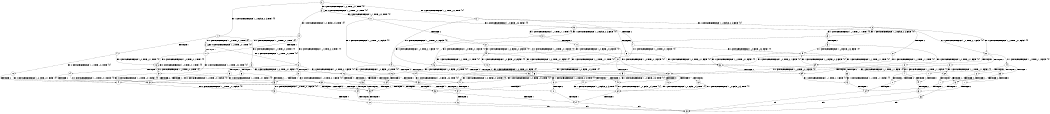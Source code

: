 digraph BCG {
size = "7, 10.5";
center = TRUE;
node [shape = circle];
0 [peripheries = 2];
0 -> 1 [label = "EX !1 !ATOMIC_EXCH_BRANCH (1, +0, FALSE, +0, 3, TRUE) !{0}"];
0 -> 2 [label = "EX !2 !ATOMIC_EXCH_BRANCH (1, +1, TRUE, +0, 2, TRUE) !{0}"];
0 -> 3 [label = "EX !0 !ATOMIC_EXCH_BRANCH (1, +0, TRUE, +0, 1, TRUE) !{0}"];
1 -> 4 [label = "TERMINATE !1"];
1 -> 5 [label = "EX !2 !ATOMIC_EXCH_BRANCH (1, +1, TRUE, +0, 2, TRUE) !{0}"];
1 -> 6 [label = "EX !0 !ATOMIC_EXCH_BRANCH (1, +0, TRUE, +0, 1, TRUE) !{0}"];
2 -> 7 [label = "TERMINATE !2"];
2 -> 8 [label = "EX !1 !ATOMIC_EXCH_BRANCH (1, +0, FALSE, +0, 3, FALSE) !{0}"];
2 -> 9 [label = "EX !0 !ATOMIC_EXCH_BRANCH (1, +0, TRUE, +0, 1, FALSE) !{0}"];
3 -> 10 [label = "EX !1 !ATOMIC_EXCH_BRANCH (1, +0, FALSE, +0, 3, TRUE) !{0}"];
3 -> 11 [label = "EX !2 !ATOMIC_EXCH_BRANCH (1, +1, TRUE, +0, 2, TRUE) !{0}"];
3 -> 3 [label = "EX !0 !ATOMIC_EXCH_BRANCH (1, +0, TRUE, +0, 1, TRUE) !{0}"];
4 -> 12 [label = "EX !2 !ATOMIC_EXCH_BRANCH (1, +1, TRUE, +0, 2, TRUE) !{0}"];
4 -> 13 [label = "EX !0 !ATOMIC_EXCH_BRANCH (1, +0, TRUE, +0, 1, TRUE) !{0}"];
5 -> 14 [label = "TERMINATE !1"];
5 -> 15 [label = "TERMINATE !2"];
5 -> 16 [label = "EX !0 !ATOMIC_EXCH_BRANCH (1, +0, TRUE, +0, 1, FALSE) !{0}"];
6 -> 17 [label = "TERMINATE !1"];
6 -> 18 [label = "EX !2 !ATOMIC_EXCH_BRANCH (1, +1, TRUE, +0, 2, TRUE) !{0}"];
6 -> 6 [label = "EX !0 !ATOMIC_EXCH_BRANCH (1, +0, TRUE, +0, 1, TRUE) !{0}"];
7 -> 19 [label = "EX !1 !ATOMIC_EXCH_BRANCH (1, +0, FALSE, +0, 3, FALSE) !{0}"];
7 -> 20 [label = "EX !0 !ATOMIC_EXCH_BRANCH (1, +0, TRUE, +0, 1, FALSE) !{0}"];
8 -> 21 [label = "TERMINATE !2"];
8 -> 22 [label = "EX !0 !ATOMIC_EXCH_BRANCH (1, +0, TRUE, +0, 1, FALSE) !{0}"];
8 -> 23 [label = "EX !1 !ATOMIC_EXCH_BRANCH (1, +1, TRUE, +1, 1, TRUE) !{0}"];
9 -> 24 [label = "TERMINATE !2"];
9 -> 25 [label = "TERMINATE !0"];
9 -> 26 [label = "EX !1 !ATOMIC_EXCH_BRANCH (1, +0, FALSE, +0, 3, TRUE) !{0}"];
10 -> 17 [label = "TERMINATE !1"];
10 -> 18 [label = "EX !2 !ATOMIC_EXCH_BRANCH (1, +1, TRUE, +0, 2, TRUE) !{0}"];
10 -> 6 [label = "EX !0 !ATOMIC_EXCH_BRANCH (1, +0, TRUE, +0, 1, TRUE) !{0}"];
11 -> 27 [label = "TERMINATE !2"];
11 -> 28 [label = "EX !1 !ATOMIC_EXCH_BRANCH (1, +0, FALSE, +0, 3, FALSE) !{0}"];
11 -> 9 [label = "EX !0 !ATOMIC_EXCH_BRANCH (1, +0, TRUE, +0, 1, FALSE) !{0}"];
12 -> 29 [label = "TERMINATE !2"];
12 -> 30 [label = "EX !0 !ATOMIC_EXCH_BRANCH (1, +0, TRUE, +0, 1, FALSE) !{0}"];
13 -> 31 [label = "EX !2 !ATOMIC_EXCH_BRANCH (1, +1, TRUE, +0, 2, TRUE) !{0}"];
13 -> 13 [label = "EX !0 !ATOMIC_EXCH_BRANCH (1, +0, TRUE, +0, 1, TRUE) !{0}"];
14 -> 29 [label = "TERMINATE !2"];
14 -> 30 [label = "EX !0 !ATOMIC_EXCH_BRANCH (1, +0, TRUE, +0, 1, FALSE) !{0}"];
15 -> 29 [label = "TERMINATE !1"];
15 -> 32 [label = "EX !0 !ATOMIC_EXCH_BRANCH (1, +0, TRUE, +0, 1, FALSE) !{0}"];
16 -> 33 [label = "TERMINATE !1"];
16 -> 34 [label = "TERMINATE !2"];
16 -> 35 [label = "TERMINATE !0"];
17 -> 31 [label = "EX !2 !ATOMIC_EXCH_BRANCH (1, +1, TRUE, +0, 2, TRUE) !{0}"];
17 -> 13 [label = "EX !0 !ATOMIC_EXCH_BRANCH (1, +0, TRUE, +0, 1, TRUE) !{0}"];
18 -> 36 [label = "TERMINATE !1"];
18 -> 37 [label = "TERMINATE !2"];
18 -> 16 [label = "EX !0 !ATOMIC_EXCH_BRANCH (1, +0, TRUE, +0, 1, FALSE) !{0}"];
19 -> 38 [label = "EX !0 !ATOMIC_EXCH_BRANCH (1, +0, TRUE, +0, 1, FALSE) !{0}"];
19 -> 39 [label = "EX !1 !ATOMIC_EXCH_BRANCH (1, +1, TRUE, +1, 1, TRUE) !{0}"];
20 -> 40 [label = "TERMINATE !0"];
20 -> 41 [label = "EX !1 !ATOMIC_EXCH_BRANCH (1, +0, FALSE, +0, 3, TRUE) !{0}"];
21 -> 38 [label = "EX !0 !ATOMIC_EXCH_BRANCH (1, +0, TRUE, +0, 1, FALSE) !{0}"];
21 -> 39 [label = "EX !1 !ATOMIC_EXCH_BRANCH (1, +1, TRUE, +1, 1, TRUE) !{0}"];
22 -> 42 [label = "TERMINATE !2"];
22 -> 43 [label = "TERMINATE !0"];
22 -> 44 [label = "EX !1 !ATOMIC_EXCH_BRANCH (1, +1, TRUE, +1, 1, FALSE) !{0}"];
23 -> 45 [label = "TERMINATE !2"];
23 -> 46 [label = "EX !0 !ATOMIC_EXCH_BRANCH (1, +0, TRUE, +0, 1, FALSE) !{0}"];
23 -> 8 [label = "EX !1 !ATOMIC_EXCH_BRANCH (1, +0, FALSE, +0, 3, FALSE) !{0}"];
24 -> 40 [label = "TERMINATE !0"];
24 -> 41 [label = "EX !1 !ATOMIC_EXCH_BRANCH (1, +0, FALSE, +0, 3, TRUE) !{0}"];
25 -> 47 [label = "TERMINATE !2"];
25 -> 48 [label = "EX !1 !ATOMIC_EXCH_BRANCH (1, +0, FALSE, +0, 3, TRUE) !{1}"];
26 -> 33 [label = "TERMINATE !1"];
26 -> 34 [label = "TERMINATE !2"];
26 -> 35 [label = "TERMINATE !0"];
27 -> 49 [label = "EX !1 !ATOMIC_EXCH_BRANCH (1, +0, FALSE, +0, 3, FALSE) !{0}"];
27 -> 20 [label = "EX !0 !ATOMIC_EXCH_BRANCH (1, +0, TRUE, +0, 1, FALSE) !{0}"];
28 -> 50 [label = "TERMINATE !2"];
28 -> 51 [label = "EX !1 !ATOMIC_EXCH_BRANCH (1, +1, TRUE, +1, 1, TRUE) !{0}"];
28 -> 22 [label = "EX !0 !ATOMIC_EXCH_BRANCH (1, +0, TRUE, +0, 1, FALSE) !{0}"];
29 -> 52 [label = "EX !0 !ATOMIC_EXCH_BRANCH (1, +0, TRUE, +0, 1, FALSE) !{0}"];
30 -> 53 [label = "TERMINATE !2"];
30 -> 54 [label = "TERMINATE !0"];
31 -> 55 [label = "TERMINATE !2"];
31 -> 30 [label = "EX !0 !ATOMIC_EXCH_BRANCH (1, +0, TRUE, +0, 1, FALSE) !{0}"];
32 -> 53 [label = "TERMINATE !1"];
32 -> 56 [label = "TERMINATE !0"];
33 -> 53 [label = "TERMINATE !2"];
33 -> 54 [label = "TERMINATE !0"];
34 -> 53 [label = "TERMINATE !1"];
34 -> 56 [label = "TERMINATE !0"];
35 -> 57 [label = "TERMINATE !1"];
35 -> 58 [label = "TERMINATE !2"];
36 -> 55 [label = "TERMINATE !2"];
36 -> 30 [label = "EX !0 !ATOMIC_EXCH_BRANCH (1, +0, TRUE, +0, 1, FALSE) !{0}"];
37 -> 55 [label = "TERMINATE !1"];
37 -> 32 [label = "EX !0 !ATOMIC_EXCH_BRANCH (1, +0, TRUE, +0, 1, FALSE) !{0}"];
38 -> 59 [label = "TERMINATE !0"];
38 -> 60 [label = "EX !1 !ATOMIC_EXCH_BRANCH (1, +1, TRUE, +1, 1, FALSE) !{0}"];
39 -> 61 [label = "EX !0 !ATOMIC_EXCH_BRANCH (1, +0, TRUE, +0, 1, FALSE) !{0}"];
39 -> 19 [label = "EX !1 !ATOMIC_EXCH_BRANCH (1, +0, FALSE, +0, 3, FALSE) !{0}"];
40 -> 62 [label = "EX !1 !ATOMIC_EXCH_BRANCH (1, +0, FALSE, +0, 3, TRUE) !{1}"];
41 -> 53 [label = "TERMINATE !1"];
41 -> 56 [label = "TERMINATE !0"];
42 -> 59 [label = "TERMINATE !0"];
42 -> 60 [label = "EX !1 !ATOMIC_EXCH_BRANCH (1, +1, TRUE, +1, 1, FALSE) !{0}"];
43 -> 63 [label = "TERMINATE !2"];
43 -> 64 [label = "EX !1 !ATOMIC_EXCH_BRANCH (1, +1, TRUE, +1, 1, FALSE) !{1}"];
44 -> 65 [label = "TERMINATE !1"];
44 -> 66 [label = "TERMINATE !2"];
44 -> 67 [label = "TERMINATE !0"];
45 -> 61 [label = "EX !0 !ATOMIC_EXCH_BRANCH (1, +0, TRUE, +0, 1, FALSE) !{0}"];
45 -> 19 [label = "EX !1 !ATOMIC_EXCH_BRANCH (1, +0, FALSE, +0, 3, FALSE) !{0}"];
46 -> 68 [label = "TERMINATE !2"];
46 -> 69 [label = "TERMINATE !0"];
46 -> 26 [label = "EX !1 !ATOMIC_EXCH_BRANCH (1, +0, FALSE, +0, 3, TRUE) !{0}"];
47 -> 62 [label = "EX !1 !ATOMIC_EXCH_BRANCH (1, +0, FALSE, +0, 3, TRUE) !{1}"];
48 -> 57 [label = "TERMINATE !1"];
48 -> 58 [label = "TERMINATE !2"];
49 -> 70 [label = "EX !1 !ATOMIC_EXCH_BRANCH (1, +1, TRUE, +1, 1, TRUE) !{0}"];
49 -> 38 [label = "EX !0 !ATOMIC_EXCH_BRANCH (1, +0, TRUE, +0, 1, FALSE) !{0}"];
50 -> 70 [label = "EX !1 !ATOMIC_EXCH_BRANCH (1, +1, TRUE, +1, 1, TRUE) !{0}"];
50 -> 38 [label = "EX !0 !ATOMIC_EXCH_BRANCH (1, +0, TRUE, +0, 1, FALSE) !{0}"];
51 -> 71 [label = "TERMINATE !2"];
51 -> 28 [label = "EX !1 !ATOMIC_EXCH_BRANCH (1, +0, FALSE, +0, 3, FALSE) !{0}"];
51 -> 46 [label = "EX !0 !ATOMIC_EXCH_BRANCH (1, +0, TRUE, +0, 1, FALSE) !{0}"];
52 -> 72 [label = "TERMINATE !0"];
53 -> 72 [label = "TERMINATE !0"];
54 -> 73 [label = "TERMINATE !2"];
55 -> 52 [label = "EX !0 !ATOMIC_EXCH_BRANCH (1, +0, TRUE, +0, 1, FALSE) !{0}"];
56 -> 74 [label = "TERMINATE !1"];
57 -> 73 [label = "TERMINATE !2"];
58 -> 74 [label = "TERMINATE !1"];
59 -> 75 [label = "EX !1 !ATOMIC_EXCH_BRANCH (1, +1, TRUE, +1, 1, FALSE) !{1}"];
60 -> 76 [label = "TERMINATE !1"];
60 -> 77 [label = "TERMINATE !0"];
61 -> 78 [label = "TERMINATE !0"];
61 -> 41 [label = "EX !1 !ATOMIC_EXCH_BRANCH (1, +0, FALSE, +0, 3, TRUE) !{0}"];
62 -> 74 [label = "TERMINATE !1"];
63 -> 75 [label = "EX !1 !ATOMIC_EXCH_BRANCH (1, +1, TRUE, +1, 1, FALSE) !{1}"];
64 -> 79 [label = "TERMINATE !1"];
64 -> 80 [label = "TERMINATE !2"];
65 -> 76 [label = "TERMINATE !2"];
65 -> 81 [label = "TERMINATE !0"];
66 -> 76 [label = "TERMINATE !1"];
66 -> 77 [label = "TERMINATE !0"];
67 -> 79 [label = "TERMINATE !1"];
67 -> 80 [label = "TERMINATE !2"];
68 -> 78 [label = "TERMINATE !0"];
68 -> 41 [label = "EX !1 !ATOMIC_EXCH_BRANCH (1, +0, FALSE, +0, 3, TRUE) !{0}"];
69 -> 82 [label = "TERMINATE !2"];
69 -> 48 [label = "EX !1 !ATOMIC_EXCH_BRANCH (1, +0, FALSE, +0, 3, TRUE) !{1}"];
70 -> 49 [label = "EX !1 !ATOMIC_EXCH_BRANCH (1, +0, FALSE, +0, 3, FALSE) !{0}"];
70 -> 61 [label = "EX !0 !ATOMIC_EXCH_BRANCH (1, +0, TRUE, +0, 1, FALSE) !{0}"];
71 -> 49 [label = "EX !1 !ATOMIC_EXCH_BRANCH (1, +0, FALSE, +0, 3, FALSE) !{0}"];
71 -> 61 [label = "EX !0 !ATOMIC_EXCH_BRANCH (1, +0, TRUE, +0, 1, FALSE) !{0}"];
72 -> 83 [label = "exit"];
73 -> 83 [label = "exit"];
74 -> 83 [label = "exit"];
75 -> 84 [label = "TERMINATE !1"];
76 -> 85 [label = "TERMINATE !0"];
77 -> 84 [label = "TERMINATE !1"];
78 -> 62 [label = "EX !1 !ATOMIC_EXCH_BRANCH (1, +0, FALSE, +0, 3, TRUE) !{1}"];
79 -> 86 [label = "TERMINATE !2"];
80 -> 84 [label = "TERMINATE !1"];
81 -> 86 [label = "TERMINATE !2"];
82 -> 62 [label = "EX !1 !ATOMIC_EXCH_BRANCH (1, +0, FALSE, +0, 3, TRUE) !{1}"];
84 -> 83 [label = "exit"];
85 -> 83 [label = "exit"];
86 -> 83 [label = "exit"];
}
